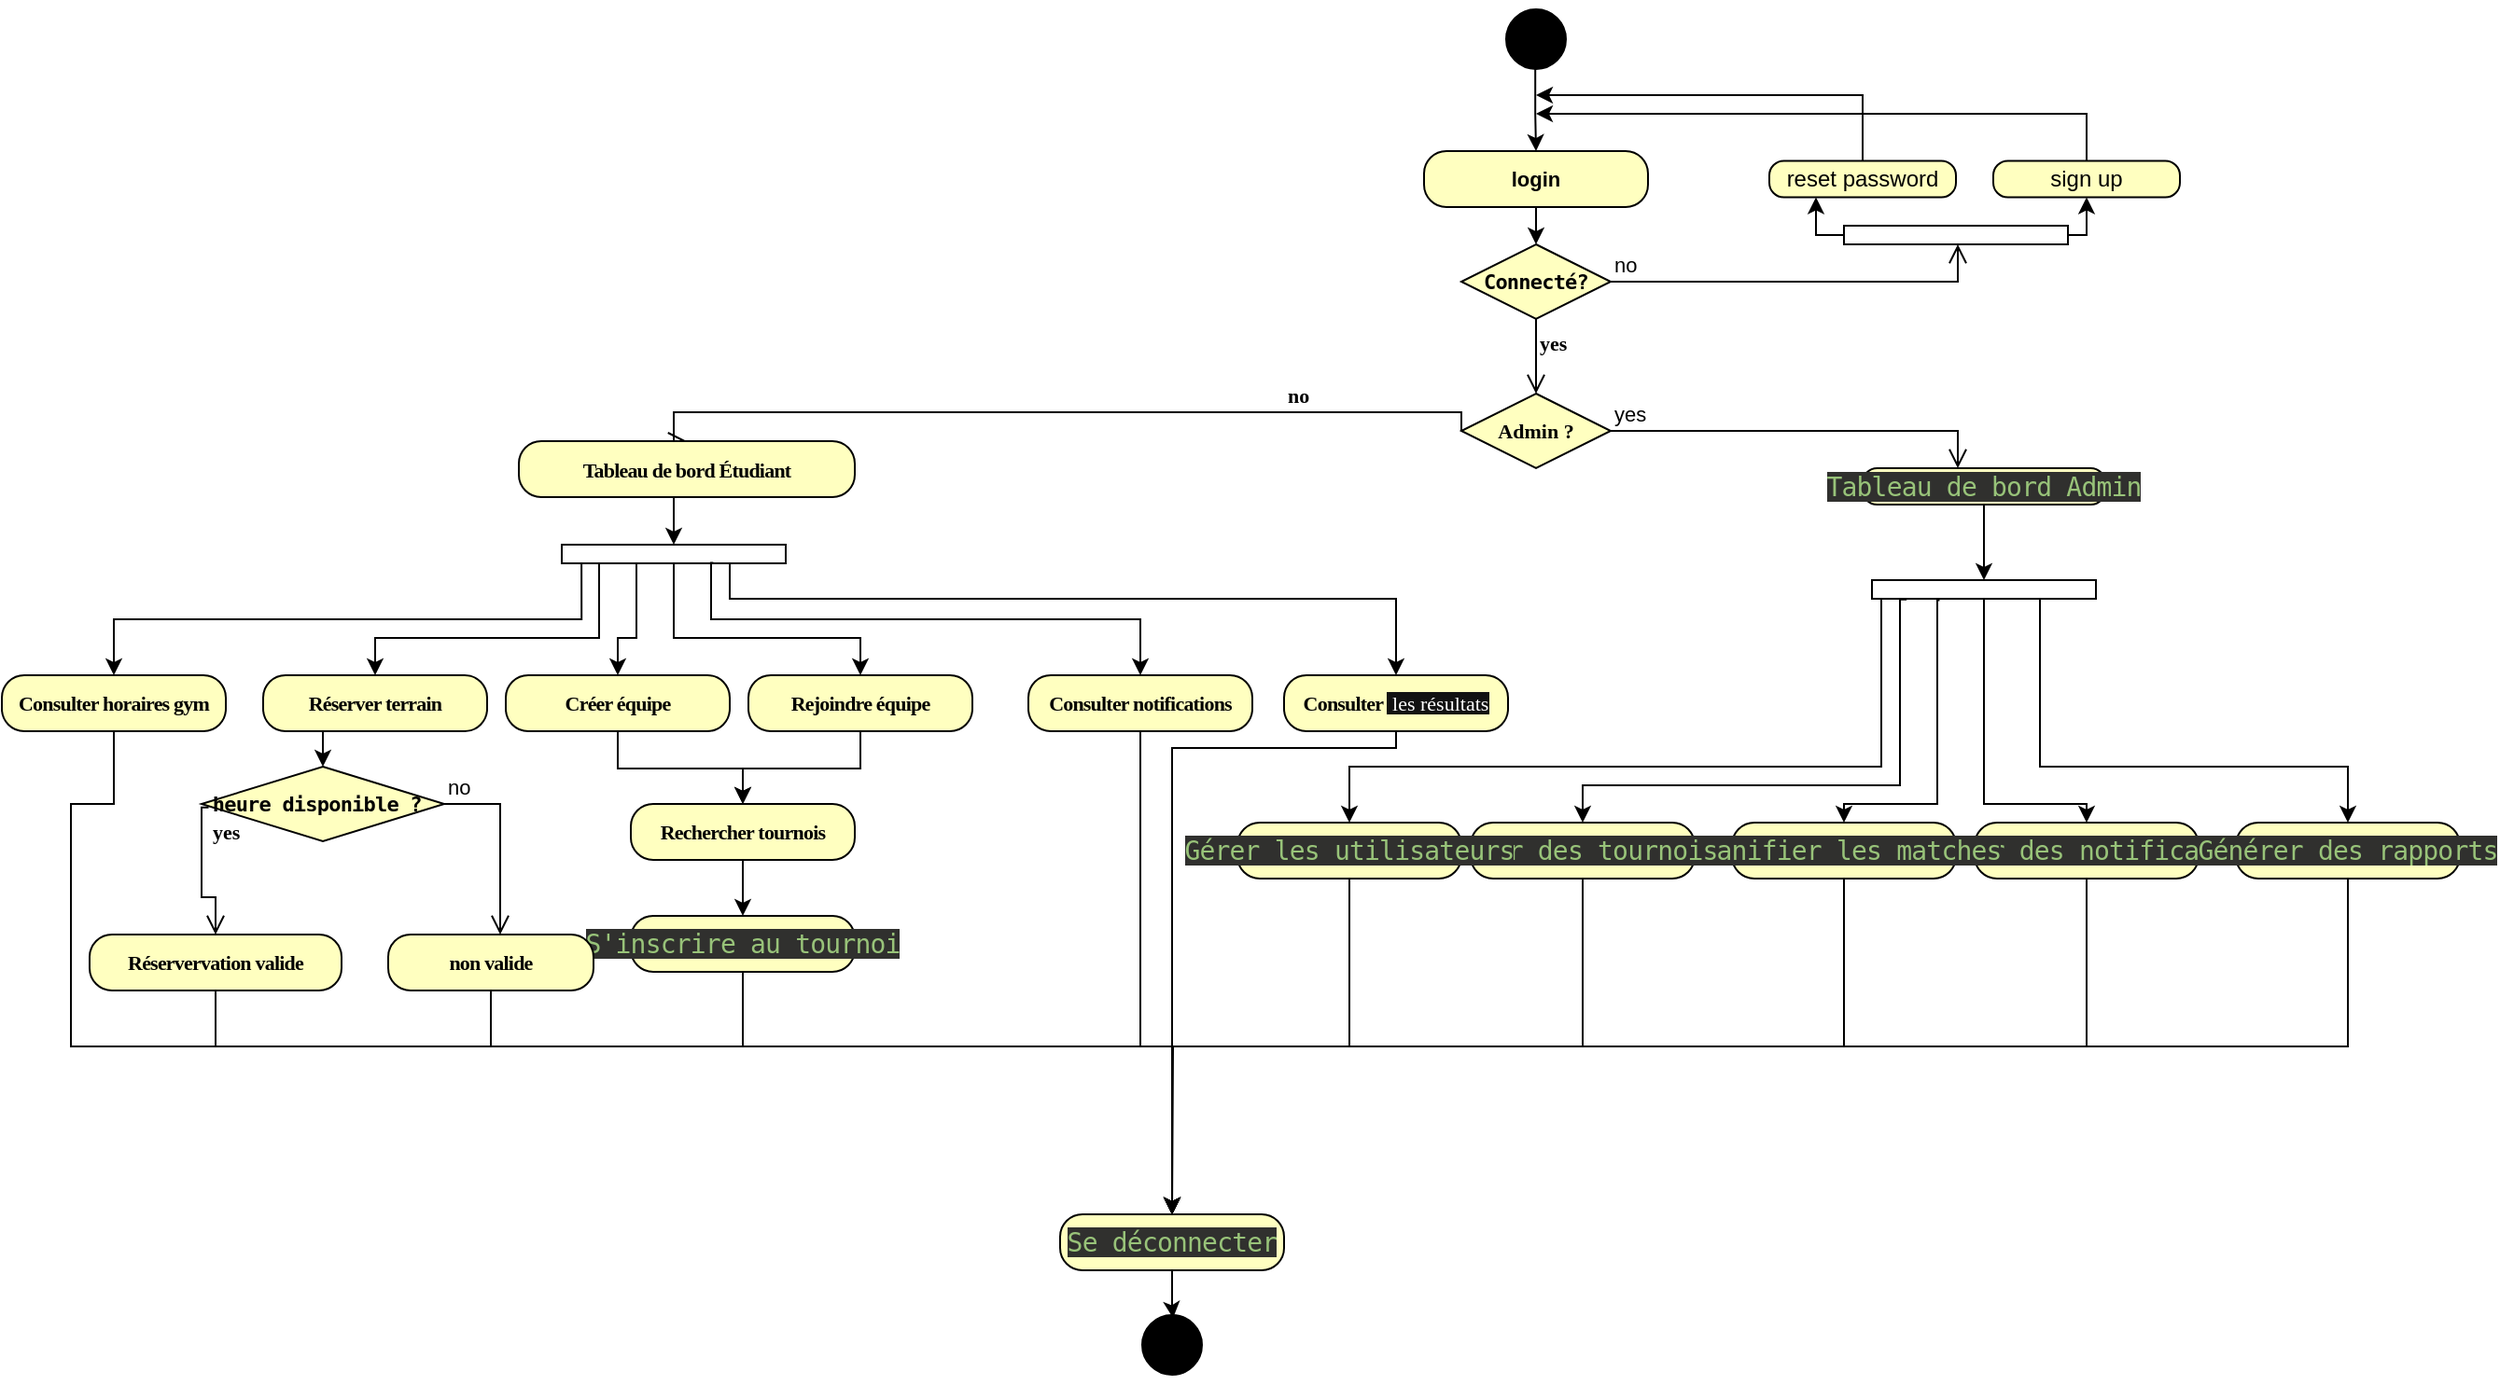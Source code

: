 <mxfile version="26.2.9">
  <diagram name="Page-1" id="0783ab3e-0a74-02c8-0abd-f7b4e66b4bec">
    <mxGraphModel dx="3362" dy="22" grid="1" gridSize="10" guides="1" tooltips="1" connect="1" arrows="1" fold="1" page="1" pageScale="1" pageWidth="850" pageHeight="1100" background="none" math="0" shadow="0">
      <root>
        <mxCell id="0" />
        <mxCell id="1" parent="0" />
        <mxCell id="Hz0r1GJ9_ltTa88L3Xgl-5" style="edgeStyle=orthogonalEdgeStyle;rounded=0;orthogonalLoop=1;jettySize=auto;html=1;exitX=0.49;exitY=0.821;exitDx=0;exitDy=0;exitPerimeter=0;fontColor=default;labelBackgroundColor=none;fontSize=11;fontStyle=1" parent="1" source="Hz0r1GJ9_ltTa88L3Xgl-1" target="Hz0r1GJ9_ltTa88L3Xgl-3" edge="1">
          <mxGeometry relative="1" as="geometry" />
        </mxCell>
        <mxCell id="Hz0r1GJ9_ltTa88L3Xgl-1" value="" style="ellipse;html=1;shape=startState;fillColor=#000000;strokeColor=default;fontColor=default;labelBackgroundColor=none;fontSize=11;fontStyle=1" parent="1" vertex="1">
          <mxGeometry x="425" y="1100" width="40" height="40" as="geometry" />
        </mxCell>
        <mxCell id="Hz0r1GJ9_ltTa88L3Xgl-9" style="edgeStyle=orthogonalEdgeStyle;rounded=0;orthogonalLoop=1;jettySize=auto;html=1;exitX=0.5;exitY=1;exitDx=0;exitDy=0;entryX=0.5;entryY=0;entryDx=0;entryDy=0;fontColor=default;labelBackgroundColor=none;fontSize=11;fontStyle=1" parent="1" source="Hz0r1GJ9_ltTa88L3Xgl-3" target="Hz0r1GJ9_ltTa88L3Xgl-6" edge="1">
          <mxGeometry relative="1" as="geometry" />
        </mxCell>
        <mxCell id="Hz0r1GJ9_ltTa88L3Xgl-3" value="login" style="rounded=1;whiteSpace=wrap;html=1;arcSize=40;fontColor=default;fillColor=#ffffc0;strokeColor=default;labelBackgroundColor=none;fontSize=11;fontStyle=1" parent="1" vertex="1">
          <mxGeometry x="385" y="1180" width="120" height="30" as="geometry" />
        </mxCell>
        <mxCell id="Hz0r1GJ9_ltTa88L3Xgl-6" value="&lt;span style=&quot;font-family: &amp;quot;Fira Code&amp;quot;, &amp;quot;Fira Mono&amp;quot;, Menlo, Consolas, &amp;quot;DejaVu Sans Mono&amp;quot;, monospace; letter-spacing: -0.4px; text-align: left; white-space: pre;&quot;&gt;Connecté?&lt;/span&gt;" style="rhombus;whiteSpace=wrap;html=1;fontColor=default;fillColor=#ffffc0;strokeColor=default;labelBackgroundColor=none;fontSize=11;fontStyle=1" parent="1" vertex="1">
          <mxGeometry x="405" y="1230" width="80" height="40" as="geometry" />
        </mxCell>
        <mxCell id="Hz0r1GJ9_ltTa88L3Xgl-7" value="no" style="edgeStyle=orthogonalEdgeStyle;html=1;align=left;verticalAlign=bottom;endArrow=open;endSize=8;strokeColor=#000000;rounded=0;exitX=1;exitY=0.5;exitDx=0;exitDy=0;" parent="1" source="Hz0r1GJ9_ltTa88L3Xgl-6" edge="1">
          <mxGeometry x="-1" relative="1" as="geometry">
            <mxPoint x="671.0" y="1230" as="targetPoint" />
            <mxPoint x="570" y="1249.75" as="sourcePoint" />
            <Array as="points">
              <mxPoint x="671" y="1250" />
            </Array>
          </mxGeometry>
        </mxCell>
        <mxCell id="Hz0r1GJ9_ltTa88L3Xgl-8" value="yes" style="edgeStyle=orthogonalEdgeStyle;html=1;align=left;verticalAlign=top;endArrow=open;endSize=8;strokeColor=#000000;rounded=0;fontColor=default;labelBackgroundColor=none;fontSize=11;fontStyle=1;fontFamily=Georgia;" parent="1" source="Hz0r1GJ9_ltTa88L3Xgl-6" target="x7ulBtDoPjCledtimS2O-2" edge="1">
          <mxGeometry x="-1" relative="1" as="geometry">
            <mxPoint x="445" y="1310" as="targetPoint" />
          </mxGeometry>
        </mxCell>
        <mxCell id="Hz0r1GJ9_ltTa88L3Xgl-22" style="edgeStyle=orthogonalEdgeStyle;rounded=0;orthogonalLoop=1;jettySize=auto;html=1;exitX=0.5;exitY=0;exitDx=0;exitDy=0;fontColor=default;labelBackgroundColor=none;fontSize=11;fontStyle=1" parent="1" source="Hz0r1GJ9_ltTa88L3Xgl-14" edge="1">
          <mxGeometry relative="1" as="geometry">
            <mxPoint x="445" y="1150" as="targetPoint" />
            <Array as="points">
              <mxPoint x="620" y="1150" />
            </Array>
          </mxGeometry>
        </mxCell>
        <mxCell id="Hz0r1GJ9_ltTa88L3Xgl-14" value="reset password" style="rounded=1;whiteSpace=wrap;html=1;arcSize=40;fontColor=#000000;fillColor=#ffffc0;strokeColor=default;" parent="1" vertex="1">
          <mxGeometry x="570" y="1185.25" width="100" height="19.5" as="geometry" />
        </mxCell>
        <mxCell id="Hz0r1GJ9_ltTa88L3Xgl-21" style="edgeStyle=orthogonalEdgeStyle;rounded=0;orthogonalLoop=1;jettySize=auto;html=1;" parent="1" source="Hz0r1GJ9_ltTa88L3Xgl-16" edge="1">
          <mxGeometry relative="1" as="geometry">
            <mxPoint x="445" y="1160" as="targetPoint" />
            <Array as="points">
              <mxPoint x="740" y="1160" />
            </Array>
          </mxGeometry>
        </mxCell>
        <mxCell id="Hz0r1GJ9_ltTa88L3Xgl-16" value="sign up" style="rounded=1;whiteSpace=wrap;html=1;arcSize=40;fontColor=#000000;fillColor=#ffffc0;strokeColor=default;" parent="1" vertex="1">
          <mxGeometry x="690" y="1185.25" width="100" height="19.5" as="geometry" />
        </mxCell>
        <mxCell id="Hz0r1GJ9_ltTa88L3Xgl-19" style="edgeStyle=orthogonalEdgeStyle;rounded=0;orthogonalLoop=1;jettySize=auto;html=1;entryX=0.5;entryY=1;entryDx=0;entryDy=0;" parent="1" source="Hz0r1GJ9_ltTa88L3Xgl-18" target="Hz0r1GJ9_ltTa88L3Xgl-16" edge="1">
          <mxGeometry relative="1" as="geometry">
            <Array as="points">
              <mxPoint x="740" y="1225" />
            </Array>
          </mxGeometry>
        </mxCell>
        <mxCell id="Hz0r1GJ9_ltTa88L3Xgl-20" style="edgeStyle=orthogonalEdgeStyle;rounded=0;orthogonalLoop=1;jettySize=auto;html=1;entryX=0.25;entryY=1;entryDx=0;entryDy=0;fontColor=default;labelBackgroundColor=none;fontSize=11;fontStyle=1" parent="1" source="Hz0r1GJ9_ltTa88L3Xgl-18" target="Hz0r1GJ9_ltTa88L3Xgl-14" edge="1">
          <mxGeometry relative="1" as="geometry">
            <Array as="points">
              <mxPoint x="595" y="1225" />
            </Array>
          </mxGeometry>
        </mxCell>
        <mxCell id="Hz0r1GJ9_ltTa88L3Xgl-18" value="" style="rounded=0;whiteSpace=wrap;html=1;fillColor=none;strokeColor=default;" parent="1" vertex="1">
          <mxGeometry x="610" y="1220" width="120" height="10" as="geometry" />
        </mxCell>
        <mxCell id="x7ulBtDoPjCledtimS2O-2" value="Admin ?" style="rhombus;whiteSpace=wrap;html=1;fontColor=default;fillColor=#ffffc0;strokeColor=default;labelBackgroundColor=none;fontSize=11;fontStyle=1;fontFamily=Georgia;" vertex="1" parent="1">
          <mxGeometry x="405" y="1310" width="80" height="40" as="geometry" />
        </mxCell>
        <mxCell id="x7ulBtDoPjCledtimS2O-3" value="yes" style="edgeStyle=orthogonalEdgeStyle;html=1;align=left;verticalAlign=bottom;endArrow=open;endSize=8;strokeColor=#000000;rounded=0;exitX=1;exitY=0.5;exitDx=0;exitDy=0;" edge="1" source="x7ulBtDoPjCledtimS2O-2" parent="1">
          <mxGeometry x="-1" relative="1" as="geometry">
            <mxPoint x="671" y="1350" as="targetPoint" />
            <mxPoint x="570" y="1329.75" as="sourcePoint" />
            <Array as="points">
              <mxPoint x="671" y="1330" />
            </Array>
          </mxGeometry>
        </mxCell>
        <mxCell id="x7ulBtDoPjCledtimS2O-6" value="no" style="edgeStyle=orthogonalEdgeStyle;html=1;align=left;verticalAlign=bottom;endArrow=open;endSize=8;strokeColor=#000000;rounded=0;exitX=0;exitY=0.5;exitDx=0;exitDy=0;entryX=0.5;entryY=0;entryDx=0;entryDy=0;labelBackgroundColor=none;fontColor=default;fontFamily=Georgia;fontStyle=1;fontSize=11;" edge="1" parent="1" source="x7ulBtDoPjCledtimS2O-2" target="x7ulBtDoPjCledtimS2O-8">
          <mxGeometry x="-0.538" relative="1" as="geometry">
            <mxPoint y="1300" as="targetPoint" />
            <mxPoint x="95" y="1325" as="sourcePoint" />
            <Array as="points">
              <mxPoint x="405" y="1320" />
              <mxPoint x="-17" y="1320" />
            </Array>
            <mxPoint as="offset" />
          </mxGeometry>
        </mxCell>
        <mxCell id="x7ulBtDoPjCledtimS2O-51" style="edgeStyle=orthogonalEdgeStyle;rounded=0;orthogonalLoop=1;jettySize=auto;html=1;entryX=0.5;entryY=0;entryDx=0;entryDy=0;" edge="1" parent="1" source="x7ulBtDoPjCledtimS2O-7" target="x7ulBtDoPjCledtimS2O-50">
          <mxGeometry relative="1" as="geometry" />
        </mxCell>
        <mxCell id="x7ulBtDoPjCledtimS2O-7" value="&lt;span style=&quot;color: rgb(152, 195, 121); font-family: &amp;quot;Fira Code&amp;quot;, &amp;quot;Fira Mono&amp;quot;, Menlo, Consolas, &amp;quot;DejaVu Sans Mono&amp;quot;, monospace; font-size: 14px; letter-spacing: -0.4px; text-align: left; white-space: pre; background-color: rgb(48, 48, 46);&quot;&gt;Tableau de bord Admin&lt;/span&gt;" style="rounded=1;whiteSpace=wrap;html=1;arcSize=40;fontColor=#000000;fillColor=#ffffc0;strokeColor=default;" vertex="1" parent="1">
          <mxGeometry x="620" y="1350" width="130" height="19.5" as="geometry" />
        </mxCell>
        <mxCell id="x7ulBtDoPjCledtimS2O-23" style="edgeStyle=orthogonalEdgeStyle;rounded=0;orthogonalLoop=1;jettySize=auto;html=1;exitX=0.5;exitY=1;exitDx=0;exitDy=0;entryX=0.5;entryY=0;entryDx=0;entryDy=0;labelBackgroundColor=none;fontColor=default;fontFamily=Georgia;fontStyle=1;fontSize=11;" edge="1" parent="1" source="x7ulBtDoPjCledtimS2O-8" target="x7ulBtDoPjCledtimS2O-21">
          <mxGeometry relative="1" as="geometry" />
        </mxCell>
        <mxCell id="x7ulBtDoPjCledtimS2O-8" value="&lt;span style=&quot;letter-spacing: -0.4px; text-align: left; white-space: pre;&quot;&gt;Tableau de bord Étudiant&lt;/span&gt;" style="rounded=1;whiteSpace=wrap;html=1;arcSize=40;fontColor=default;fillColor=#ffffc0;strokeColor=default;labelBackgroundColor=none;fontSize=11;fontStyle=1;fontFamily=Georgia;" vertex="1" parent="1">
          <mxGeometry x="-100" y="1335.5" width="180" height="30" as="geometry" />
        </mxCell>
        <mxCell id="x7ulBtDoPjCledtimS2O-33" style="edgeStyle=orthogonalEdgeStyle;rounded=0;orthogonalLoop=1;jettySize=auto;html=1;entryX=0.5;entryY=0;entryDx=0;entryDy=0;" edge="1" parent="1" source="x7ulBtDoPjCledtimS2O-9" target="x7ulBtDoPjCledtimS2O-11">
          <mxGeometry relative="1" as="geometry" />
        </mxCell>
        <mxCell id="x7ulBtDoPjCledtimS2O-9" value="&lt;span style=&quot;letter-spacing: -0.4px; text-align: left; white-space: pre;&quot;&gt;Rejoindre équipe&lt;/span&gt;" style="rounded=1;whiteSpace=wrap;html=1;arcSize=40;fontColor=default;fillColor=#ffffc0;strokeColor=default;labelBackgroundColor=none;fontSize=11;fontStyle=1;fontFamily=Georgia;" vertex="1" parent="1">
          <mxGeometry x="23" y="1461" width="120" height="30" as="geometry" />
        </mxCell>
        <mxCell id="x7ulBtDoPjCledtimS2O-66" style="edgeStyle=orthogonalEdgeStyle;rounded=0;orthogonalLoop=1;jettySize=auto;html=1;exitX=0.5;exitY=1;exitDx=0;exitDy=0;entryX=0.5;entryY=0;entryDx=0;entryDy=0;" edge="1" parent="1" source="x7ulBtDoPjCledtimS2O-10" target="x7ulBtDoPjCledtimS2O-57">
          <mxGeometry relative="1" as="geometry">
            <Array as="points">
              <mxPoint x="233" y="1660" />
              <mxPoint x="250" y="1660" />
            </Array>
          </mxGeometry>
        </mxCell>
        <mxCell id="x7ulBtDoPjCledtimS2O-10" value="&lt;span style=&quot;letter-spacing: -0.4px; text-align: left; white-space: pre;&quot;&gt;Consulter notifications&lt;/span&gt;" style="rounded=1;whiteSpace=wrap;html=1;arcSize=40;fontColor=default;fillColor=#ffffc0;strokeColor=default;labelBackgroundColor=none;fontSize=11;fontStyle=1;fontFamily=Georgia;" vertex="1" parent="1">
          <mxGeometry x="173" y="1461" width="120" height="30" as="geometry" />
        </mxCell>
        <mxCell id="x7ulBtDoPjCledtimS2O-37" value="" style="edgeStyle=orthogonalEdgeStyle;rounded=0;orthogonalLoop=1;jettySize=auto;html=1;" edge="1" parent="1" source="x7ulBtDoPjCledtimS2O-11" target="x7ulBtDoPjCledtimS2O-36">
          <mxGeometry relative="1" as="geometry" />
        </mxCell>
        <mxCell id="x7ulBtDoPjCledtimS2O-11" value="&lt;span style=&quot;letter-spacing: -0.4px; text-align: left; white-space: pre;&quot;&gt;Rechercher tournois&lt;/span&gt;" style="rounded=1;whiteSpace=wrap;html=1;arcSize=40;fontColor=default;fillColor=#ffffc0;strokeColor=default;labelBackgroundColor=none;fontSize=11;fontStyle=1;fontFamily=Georgia;" vertex="1" parent="1">
          <mxGeometry x="-40" y="1530" width="120" height="30" as="geometry" />
        </mxCell>
        <mxCell id="x7ulBtDoPjCledtimS2O-32" style="edgeStyle=orthogonalEdgeStyle;rounded=0;orthogonalLoop=1;jettySize=auto;html=1;exitX=0.5;exitY=1;exitDx=0;exitDy=0;entryX=0.5;entryY=0;entryDx=0;entryDy=0;" edge="1" parent="1" source="x7ulBtDoPjCledtimS2O-12" target="x7ulBtDoPjCledtimS2O-11">
          <mxGeometry relative="1" as="geometry" />
        </mxCell>
        <mxCell id="x7ulBtDoPjCledtimS2O-12" value="&lt;span style=&quot;letter-spacing: -0.4px; text-align: left; white-space: pre;&quot;&gt;Créer équipe&lt;/span&gt;" style="rounded=1;whiteSpace=wrap;html=1;arcSize=40;fontColor=default;fillColor=#ffffc0;strokeColor=default;labelBackgroundColor=none;fontSize=11;fontStyle=1;fontFamily=Georgia;" vertex="1" parent="1">
          <mxGeometry x="-107" y="1461" width="120" height="30" as="geometry" />
        </mxCell>
        <mxCell id="x7ulBtDoPjCledtimS2O-41" style="edgeStyle=orthogonalEdgeStyle;rounded=0;orthogonalLoop=1;jettySize=auto;html=1;exitX=0.5;exitY=1;exitDx=0;exitDy=0;entryX=0.5;entryY=0;entryDx=0;entryDy=0;" edge="1" parent="1" source="x7ulBtDoPjCledtimS2O-13" target="x7ulBtDoPjCledtimS2O-38">
          <mxGeometry relative="1" as="geometry" />
        </mxCell>
        <mxCell id="x7ulBtDoPjCledtimS2O-13" value="&lt;span style=&quot;letter-spacing: -0.4px; text-align: left; white-space: pre;&quot;&gt;Réserver terrain&lt;/span&gt;" style="rounded=1;whiteSpace=wrap;html=1;arcSize=40;fontColor=default;fillColor=#ffffc0;strokeColor=default;labelBackgroundColor=none;fontSize=11;fontStyle=1;fontFamily=Georgia;" vertex="1" parent="1">
          <mxGeometry x="-237" y="1461" width="120" height="30" as="geometry" />
        </mxCell>
        <mxCell id="x7ulBtDoPjCledtimS2O-67" style="edgeStyle=orthogonalEdgeStyle;rounded=0;orthogonalLoop=1;jettySize=auto;html=1;exitX=0.5;exitY=1;exitDx=0;exitDy=0;" edge="1" parent="1" source="x7ulBtDoPjCledtimS2O-14">
          <mxGeometry relative="1" as="geometry">
            <mxPoint x="250" y="1760" as="targetPoint" />
            <Array as="points">
              <mxPoint x="-317" y="1530" />
              <mxPoint x="-340" y="1530" />
              <mxPoint x="-340" y="1660" />
              <mxPoint x="250" y="1660" />
            </Array>
          </mxGeometry>
        </mxCell>
        <mxCell id="x7ulBtDoPjCledtimS2O-14" value="&lt;span style=&quot;letter-spacing: -0.4px; text-align: left; white-space: pre;&quot;&gt;Consulter horaires gym&lt;/span&gt;" style="rounded=1;whiteSpace=wrap;html=1;arcSize=40;fontColor=default;fillColor=#ffffc0;strokeColor=default;labelBackgroundColor=none;fontSize=11;fontStyle=1;fontFamily=Georgia;" vertex="1" parent="1">
          <mxGeometry x="-377" y="1461" width="120" height="30" as="geometry" />
        </mxCell>
        <mxCell id="x7ulBtDoPjCledtimS2O-25" style="edgeStyle=orthogonalEdgeStyle;rounded=0;orthogonalLoop=1;jettySize=auto;html=1;exitX=0.5;exitY=1;exitDx=0;exitDy=0;entryX=0.5;entryY=0;entryDx=0;entryDy=0;labelBackgroundColor=none;fontColor=default;fontFamily=Georgia;fontStyle=1;fontSize=11;" edge="1" parent="1" source="x7ulBtDoPjCledtimS2O-21" target="x7ulBtDoPjCledtimS2O-9">
          <mxGeometry relative="1" as="geometry">
            <Array as="points">
              <mxPoint x="-17" y="1441" />
              <mxPoint x="83" y="1441" />
            </Array>
          </mxGeometry>
        </mxCell>
        <mxCell id="x7ulBtDoPjCledtimS2O-26" style="edgeStyle=orthogonalEdgeStyle;rounded=0;orthogonalLoop=1;jettySize=auto;html=1;entryX=0.5;entryY=0;entryDx=0;entryDy=0;exitX=0.677;exitY=0.981;exitDx=0;exitDy=0;exitPerimeter=0;labelBackgroundColor=none;fontColor=default;fontFamily=Georgia;fontStyle=1;fontSize=11;" edge="1" parent="1" source="x7ulBtDoPjCledtimS2O-21" target="x7ulBtDoPjCledtimS2O-10">
          <mxGeometry relative="1" as="geometry">
            <mxPoint x="156.636" y="1441" as="targetPoint" />
            <Array as="points">
              <mxPoint x="3" y="1401" />
              <mxPoint x="3" y="1431" />
              <mxPoint x="233" y="1431" />
            </Array>
          </mxGeometry>
        </mxCell>
        <mxCell id="x7ulBtDoPjCledtimS2O-28" style="edgeStyle=orthogonalEdgeStyle;rounded=0;orthogonalLoop=1;jettySize=auto;html=1;exitX=0.5;exitY=1;exitDx=0;exitDy=0;labelBackgroundColor=none;fontColor=default;fontFamily=Georgia;fontStyle=1;fontSize=11;" edge="1" parent="1" source="x7ulBtDoPjCledtimS2O-21" target="x7ulBtDoPjCledtimS2O-12">
          <mxGeometry relative="1" as="geometry">
            <Array as="points">
              <mxPoint x="-37" y="1401" />
              <mxPoint x="-37" y="1441" />
              <mxPoint x="-47" y="1441" />
            </Array>
          </mxGeometry>
        </mxCell>
        <mxCell id="x7ulBtDoPjCledtimS2O-29" style="edgeStyle=orthogonalEdgeStyle;rounded=0;orthogonalLoop=1;jettySize=auto;html=1;exitX=0.25;exitY=1;exitDx=0;exitDy=0;entryX=0.5;entryY=0;entryDx=0;entryDy=0;labelBackgroundColor=none;fontColor=default;fontFamily=Georgia;fontStyle=1;fontSize=11;" edge="1" parent="1" source="x7ulBtDoPjCledtimS2O-21" target="x7ulBtDoPjCledtimS2O-13">
          <mxGeometry relative="1" as="geometry">
            <Array as="points">
              <mxPoint x="-57" y="1401" />
              <mxPoint x="-57" y="1441" />
              <mxPoint x="-177" y="1441" />
            </Array>
          </mxGeometry>
        </mxCell>
        <mxCell id="x7ulBtDoPjCledtimS2O-35" style="edgeStyle=orthogonalEdgeStyle;rounded=0;orthogonalLoop=1;jettySize=auto;html=1;exitX=0.75;exitY=1;exitDx=0;exitDy=0;entryX=0.5;entryY=0;entryDx=0;entryDy=0;" edge="1" parent="1" source="x7ulBtDoPjCledtimS2O-21" target="x7ulBtDoPjCledtimS2O-34">
          <mxGeometry relative="1" as="geometry">
            <Array as="points">
              <mxPoint x="13" y="1420" />
              <mxPoint x="370" y="1420" />
            </Array>
          </mxGeometry>
        </mxCell>
        <mxCell id="x7ulBtDoPjCledtimS2O-21" value="" style="rounded=0;whiteSpace=wrap;html=1;fillColor=none;strokeColor=default;labelBackgroundColor=none;fontColor=default;fontFamily=Georgia;fontStyle=1;fontSize=11;" vertex="1" parent="1">
          <mxGeometry x="-77" y="1391" width="120" height="10" as="geometry" />
        </mxCell>
        <mxCell id="x7ulBtDoPjCledtimS2O-27" style="edgeStyle=orthogonalEdgeStyle;rounded=0;orthogonalLoop=1;jettySize=auto;html=1;entryX=0.5;entryY=0;entryDx=0;entryDy=0;exitX=0.088;exitY=1.032;exitDx=0;exitDy=0;exitPerimeter=0;labelBackgroundColor=none;fontColor=default;fontFamily=Georgia;fontStyle=1;fontSize=11;" edge="1" parent="1" source="x7ulBtDoPjCledtimS2O-21" target="x7ulBtDoPjCledtimS2O-14">
          <mxGeometry relative="1" as="geometry">
            <mxPoint x="-7" y="1401" as="sourcePoint" />
            <Array as="points">
              <mxPoint x="-66" y="1431" />
              <mxPoint x="-317" y="1431" />
            </Array>
          </mxGeometry>
        </mxCell>
        <mxCell id="x7ulBtDoPjCledtimS2O-68" style="edgeStyle=orthogonalEdgeStyle;rounded=0;orthogonalLoop=1;jettySize=auto;html=1;exitX=0.5;exitY=1;exitDx=0;exitDy=0;" edge="1" parent="1" source="x7ulBtDoPjCledtimS2O-34">
          <mxGeometry relative="1" as="geometry">
            <mxPoint x="250" y="1750" as="targetPoint" />
            <Array as="points">
              <mxPoint x="370" y="1500" />
              <mxPoint x="250" y="1500" />
            </Array>
          </mxGeometry>
        </mxCell>
        <mxCell id="x7ulBtDoPjCledtimS2O-34" value="&lt;span style=&quot;letter-spacing: -0.4px; text-align: left; white-space: pre;&quot;&gt;Consulter &lt;/span&gt;&lt;span style=&quot;color: rgb(255, 255, 255); font-weight: 400; background-color: rgb(18, 18, 18);&quot;&gt;&amp;nbsp;les résultats&lt;/span&gt;" style="rounded=1;whiteSpace=wrap;html=1;arcSize=40;fontColor=default;fillColor=#ffffc0;strokeColor=default;labelBackgroundColor=none;fontSize=11;fontStyle=1;fontFamily=Georgia;" vertex="1" parent="1">
          <mxGeometry x="310" y="1461" width="120" height="30" as="geometry" />
        </mxCell>
        <mxCell id="x7ulBtDoPjCledtimS2O-60" style="edgeStyle=orthogonalEdgeStyle;rounded=0;orthogonalLoop=1;jettySize=auto;html=1;" edge="1" parent="1" source="x7ulBtDoPjCledtimS2O-36">
          <mxGeometry relative="1" as="geometry">
            <mxPoint x="250.0" y="1750" as="targetPoint" />
            <Array as="points">
              <mxPoint x="20" y="1660" />
              <mxPoint x="250" y="1660" />
            </Array>
          </mxGeometry>
        </mxCell>
        <mxCell id="x7ulBtDoPjCledtimS2O-36" value="&lt;span style=&quot;color: rgb(152, 195, 121); font-family: &amp;quot;Fira Code&amp;quot;, &amp;quot;Fira Mono&amp;quot;, Menlo, Consolas, &amp;quot;DejaVu Sans Mono&amp;quot;, monospace; font-size: 14px; font-weight: 400; letter-spacing: -0.4px; text-align: left; white-space: pre; background-color: rgb(48, 48, 46);&quot;&gt;S&#39;inscrire au tournoi&lt;/span&gt;" style="rounded=1;whiteSpace=wrap;html=1;arcSize=40;fontColor=default;fillColor=#ffffc0;strokeColor=default;labelBackgroundColor=none;fontSize=11;fontStyle=1;fontFamily=Georgia;" vertex="1" parent="1">
          <mxGeometry x="-40" y="1590" width="120" height="30" as="geometry" />
        </mxCell>
        <mxCell id="x7ulBtDoPjCledtimS2O-38" value="&lt;span style=&quot;font-family: &amp;quot;Fira Code&amp;quot;, &amp;quot;Fira Mono&amp;quot;, Menlo, Consolas, &amp;quot;DejaVu Sans Mono&amp;quot;, monospace; letter-spacing: -0.4px; text-align: left; white-space: pre;&quot;&gt;heure disponible ? &lt;/span&gt;" style="rhombus;whiteSpace=wrap;html=1;fontColor=default;fillColor=#ffffc0;strokeColor=default;labelBackgroundColor=none;fontSize=11;fontStyle=1" vertex="1" parent="1">
          <mxGeometry x="-270" y="1510" width="130" height="40" as="geometry" />
        </mxCell>
        <mxCell id="x7ulBtDoPjCledtimS2O-39" value="no" style="edgeStyle=orthogonalEdgeStyle;html=1;align=left;verticalAlign=bottom;endArrow=open;endSize=8;strokeColor=#000000;rounded=0;exitX=1;exitY=0.5;exitDx=0;exitDy=0;" edge="1" source="x7ulBtDoPjCledtimS2O-38" parent="1">
          <mxGeometry x="-1" relative="1" as="geometry">
            <mxPoint x="-110" y="1600" as="targetPoint" />
            <mxPoint x="-55" y="1529.75" as="sourcePoint" />
            <Array as="points">
              <mxPoint x="-110" y="1530" />
              <mxPoint x="-110" y="1590" />
            </Array>
          </mxGeometry>
        </mxCell>
        <mxCell id="x7ulBtDoPjCledtimS2O-40" value="yes" style="edgeStyle=orthogonalEdgeStyle;html=1;align=left;verticalAlign=top;endArrow=open;endSize=8;strokeColor=#000000;rounded=0;fontColor=default;labelBackgroundColor=none;fontSize=11;fontStyle=1;fontFamily=Georgia;entryX=0.5;entryY=0;entryDx=0;entryDy=0;exitX=0.029;exitY=0.547;exitDx=0;exitDy=0;exitPerimeter=0;" edge="1" source="x7ulBtDoPjCledtimS2O-38" parent="1" target="x7ulBtDoPjCledtimS2O-42">
          <mxGeometry x="-1" relative="1" as="geometry">
            <mxPoint x="-205" y="1590" as="targetPoint" />
            <Array as="points">
              <mxPoint x="-270" y="1532" />
              <mxPoint x="-270" y="1580" />
              <mxPoint x="-262" y="1580" />
            </Array>
          </mxGeometry>
        </mxCell>
        <mxCell id="x7ulBtDoPjCledtimS2O-58" style="edgeStyle=orthogonalEdgeStyle;rounded=0;orthogonalLoop=1;jettySize=auto;html=1;entryX=0.5;entryY=0;entryDx=0;entryDy=0;" edge="1" parent="1" source="x7ulBtDoPjCledtimS2O-42" target="x7ulBtDoPjCledtimS2O-57">
          <mxGeometry relative="1" as="geometry">
            <Array as="points">
              <mxPoint x="-262" y="1660" />
              <mxPoint x="250" y="1660" />
            </Array>
          </mxGeometry>
        </mxCell>
        <mxCell id="x7ulBtDoPjCledtimS2O-42" value="&lt;span style=&quot;letter-spacing: -0.4px; text-align: left; white-space: pre;&quot;&gt;Réservervation valide&lt;/span&gt;" style="rounded=1;whiteSpace=wrap;html=1;arcSize=40;fontColor=default;fillColor=#ffffc0;strokeColor=default;labelBackgroundColor=none;fontSize=11;fontStyle=1;fontFamily=Georgia;" vertex="1" parent="1">
          <mxGeometry x="-330" y="1600" width="135" height="30" as="geometry" />
        </mxCell>
        <mxCell id="x7ulBtDoPjCledtimS2O-59" style="edgeStyle=orthogonalEdgeStyle;rounded=0;orthogonalLoop=1;jettySize=auto;html=1;exitX=0.5;exitY=1;exitDx=0;exitDy=0;" edge="1" parent="1" source="x7ulBtDoPjCledtimS2O-43">
          <mxGeometry relative="1" as="geometry">
            <mxPoint x="250.0" y="1750" as="targetPoint" />
            <Array as="points">
              <mxPoint x="-115" y="1660" />
              <mxPoint x="250" y="1660" />
            </Array>
          </mxGeometry>
        </mxCell>
        <mxCell id="x7ulBtDoPjCledtimS2O-43" value="&lt;span style=&quot;letter-spacing: -0.4px; text-align: left; white-space: pre;&quot;&gt;non valide&lt;/span&gt;" style="rounded=1;whiteSpace=wrap;html=1;arcSize=40;fontColor=default;fillColor=#ffffc0;strokeColor=default;labelBackgroundColor=none;fontSize=11;fontStyle=1;fontFamily=Georgia;" vertex="1" parent="1">
          <mxGeometry x="-170" y="1600" width="110" height="30" as="geometry" />
        </mxCell>
        <mxCell id="x7ulBtDoPjCledtimS2O-64" style="edgeStyle=orthogonalEdgeStyle;rounded=0;orthogonalLoop=1;jettySize=auto;html=1;" edge="1" parent="1" source="x7ulBtDoPjCledtimS2O-44" target="x7ulBtDoPjCledtimS2O-57">
          <mxGeometry relative="1" as="geometry">
            <Array as="points">
              <mxPoint x="740" y="1660" />
              <mxPoint x="250" y="1660" />
            </Array>
          </mxGeometry>
        </mxCell>
        <mxCell id="x7ulBtDoPjCledtimS2O-44" value="&lt;span style=&quot;color: rgb(152, 195, 121); font-family: &amp;quot;Fira Code&amp;quot;, &amp;quot;Fira Mono&amp;quot;, Menlo, Consolas, &amp;quot;DejaVu Sans Mono&amp;quot;, monospace; font-size: 14px; font-weight: 400; letter-spacing: -0.4px; text-align: left; white-space: pre; background-color: rgb(48, 48, 46);&quot;&gt;Envoyer des notifications&lt;/span&gt;" style="rounded=1;whiteSpace=wrap;html=1;arcSize=40;fontColor=default;fillColor=#ffffc0;strokeColor=default;labelBackgroundColor=none;fontSize=11;fontStyle=1;fontFamily=Georgia;" vertex="1" parent="1">
          <mxGeometry x="680" y="1540" width="120" height="30" as="geometry" />
        </mxCell>
        <mxCell id="x7ulBtDoPjCledtimS2O-63" style="edgeStyle=orthogonalEdgeStyle;rounded=0;orthogonalLoop=1;jettySize=auto;html=1;exitX=0.5;exitY=1;exitDx=0;exitDy=0;" edge="1" parent="1" source="x7ulBtDoPjCledtimS2O-45">
          <mxGeometry relative="1" as="geometry">
            <mxPoint x="250.0" y="1750" as="targetPoint" />
          </mxGeometry>
        </mxCell>
        <mxCell id="x7ulBtDoPjCledtimS2O-45" value="&lt;span style=&quot;color: rgb(152, 195, 121); font-family: &amp;quot;Fira Code&amp;quot;, &amp;quot;Fira Mono&amp;quot;, Menlo, Consolas, &amp;quot;DejaVu Sans Mono&amp;quot;, monospace; font-size: 14px; font-weight: 400; letter-spacing: -0.4px; text-align: left; white-space: pre; background-color: rgb(48, 48, 46);&quot;&gt;Planifier les matches&lt;/span&gt;" style="rounded=1;whiteSpace=wrap;html=1;arcSize=40;fontColor=default;fillColor=#ffffc0;strokeColor=default;labelBackgroundColor=none;fontSize=11;fontStyle=1;fontFamily=Georgia;" vertex="1" parent="1">
          <mxGeometry x="550" y="1540" width="120" height="30" as="geometry" />
        </mxCell>
        <mxCell id="x7ulBtDoPjCledtimS2O-62" style="edgeStyle=orthogonalEdgeStyle;rounded=0;orthogonalLoop=1;jettySize=auto;html=1;exitX=0.5;exitY=1;exitDx=0;exitDy=0;entryX=0.5;entryY=0;entryDx=0;entryDy=0;" edge="1" parent="1" source="x7ulBtDoPjCledtimS2O-46" target="x7ulBtDoPjCledtimS2O-57">
          <mxGeometry relative="1" as="geometry">
            <mxPoint x="250.0" y="1740" as="targetPoint" />
          </mxGeometry>
        </mxCell>
        <mxCell id="x7ulBtDoPjCledtimS2O-46" value="&lt;span style=&quot;color: rgb(152, 195, 121); font-family: &amp;quot;Fira Code&amp;quot;, &amp;quot;Fira Mono&amp;quot;, Menlo, Consolas, &amp;quot;DejaVu Sans Mono&amp;quot;, monospace; font-size: 14px; font-weight: 400; letter-spacing: -0.4px; text-align: left; white-space: pre; background-color: rgb(48, 48, 46);&quot;&gt;Créer des tournois&lt;/span&gt;" style="rounded=1;whiteSpace=wrap;html=1;arcSize=40;fontColor=default;fillColor=#ffffc0;strokeColor=default;labelBackgroundColor=none;fontSize=11;fontStyle=1;fontFamily=Georgia;" vertex="1" parent="1">
          <mxGeometry x="410" y="1540" width="120" height="30" as="geometry" />
        </mxCell>
        <mxCell id="x7ulBtDoPjCledtimS2O-61" style="edgeStyle=orthogonalEdgeStyle;rounded=0;orthogonalLoop=1;jettySize=auto;html=1;exitX=0.5;exitY=1;exitDx=0;exitDy=0;entryX=0.5;entryY=0;entryDx=0;entryDy=0;" edge="1" parent="1" source="x7ulBtDoPjCledtimS2O-47" target="x7ulBtDoPjCledtimS2O-57">
          <mxGeometry relative="1" as="geometry" />
        </mxCell>
        <mxCell id="x7ulBtDoPjCledtimS2O-47" value="&lt;span style=&quot;color: rgb(152, 195, 121); font-family: &amp;quot;Fira Code&amp;quot;, &amp;quot;Fira Mono&amp;quot;, Menlo, Consolas, &amp;quot;DejaVu Sans Mono&amp;quot;, monospace; font-size: 14px; font-weight: 400; letter-spacing: -0.4px; text-align: left; white-space: pre; background-color: rgb(48, 48, 46);&quot;&gt;Gérer les utilisateurs&lt;/span&gt;" style="rounded=1;whiteSpace=wrap;html=1;arcSize=40;fontColor=default;fillColor=#ffffc0;strokeColor=default;labelBackgroundColor=none;fontSize=11;fontStyle=1;fontFamily=Georgia;" vertex="1" parent="1">
          <mxGeometry x="285" y="1540" width="120" height="30" as="geometry" />
        </mxCell>
        <mxCell id="x7ulBtDoPjCledtimS2O-65" style="edgeStyle=orthogonalEdgeStyle;rounded=0;orthogonalLoop=1;jettySize=auto;html=1;exitX=0.5;exitY=1;exitDx=0;exitDy=0;entryX=0.5;entryY=0;entryDx=0;entryDy=0;" edge="1" parent="1" source="x7ulBtDoPjCledtimS2O-48" target="x7ulBtDoPjCledtimS2O-57">
          <mxGeometry relative="1" as="geometry" />
        </mxCell>
        <mxCell id="x7ulBtDoPjCledtimS2O-48" value="&lt;span style=&quot;color: rgb(152, 195, 121); font-family: &amp;quot;Fira Code&amp;quot;, &amp;quot;Fira Mono&amp;quot;, Menlo, Consolas, &amp;quot;DejaVu Sans Mono&amp;quot;, monospace; font-size: 14px; font-weight: 400; letter-spacing: -0.4px; text-align: left; white-space: pre; background-color: rgb(48, 48, 46);&quot;&gt;Générer des rapports&lt;/span&gt;" style="rounded=1;whiteSpace=wrap;html=1;arcSize=40;fontColor=default;fillColor=#ffffc0;strokeColor=default;labelBackgroundColor=none;fontSize=11;fontStyle=1;fontFamily=Georgia;" vertex="1" parent="1">
          <mxGeometry x="820" y="1540" width="120" height="30" as="geometry" />
        </mxCell>
        <mxCell id="x7ulBtDoPjCledtimS2O-52" style="edgeStyle=orthogonalEdgeStyle;rounded=0;orthogonalLoop=1;jettySize=auto;html=1;exitX=0;exitY=1;exitDx=0;exitDy=0;entryX=0.5;entryY=0;entryDx=0;entryDy=0;" edge="1" parent="1" source="x7ulBtDoPjCledtimS2O-50" target="x7ulBtDoPjCledtimS2O-47">
          <mxGeometry relative="1" as="geometry">
            <Array as="points">
              <mxPoint x="630" y="1420" />
              <mxPoint x="630" y="1510" />
              <mxPoint x="345" y="1510" />
            </Array>
          </mxGeometry>
        </mxCell>
        <mxCell id="x7ulBtDoPjCledtimS2O-53" style="edgeStyle=orthogonalEdgeStyle;rounded=0;orthogonalLoop=1;jettySize=auto;html=1;exitX=0.155;exitY=1.04;exitDx=0;exitDy=0;entryX=0.5;entryY=0;entryDx=0;entryDy=0;exitPerimeter=0;" edge="1" parent="1" source="x7ulBtDoPjCledtimS2O-50" target="x7ulBtDoPjCledtimS2O-46">
          <mxGeometry relative="1" as="geometry">
            <Array as="points">
              <mxPoint x="640" y="1420" />
              <mxPoint x="640" y="1520" />
              <mxPoint x="470" y="1520" />
            </Array>
          </mxGeometry>
        </mxCell>
        <mxCell id="x7ulBtDoPjCledtimS2O-54" style="edgeStyle=orthogonalEdgeStyle;rounded=0;orthogonalLoop=1;jettySize=auto;html=1;exitX=0.302;exitY=1.08;exitDx=0;exitDy=0;exitPerimeter=0;" edge="1" parent="1" source="x7ulBtDoPjCledtimS2O-50" target="x7ulBtDoPjCledtimS2O-45">
          <mxGeometry relative="1" as="geometry">
            <Array as="points">
              <mxPoint x="660" y="1421" />
              <mxPoint x="660" y="1530" />
              <mxPoint x="610" y="1530" />
            </Array>
          </mxGeometry>
        </mxCell>
        <mxCell id="x7ulBtDoPjCledtimS2O-55" style="edgeStyle=orthogonalEdgeStyle;rounded=0;orthogonalLoop=1;jettySize=auto;html=1;exitX=0.5;exitY=1;exitDx=0;exitDy=0;" edge="1" parent="1" source="x7ulBtDoPjCledtimS2O-50" target="x7ulBtDoPjCledtimS2O-44">
          <mxGeometry relative="1" as="geometry">
            <Array as="points">
              <mxPoint x="685" y="1530" />
              <mxPoint x="740" y="1530" />
            </Array>
          </mxGeometry>
        </mxCell>
        <mxCell id="x7ulBtDoPjCledtimS2O-56" style="edgeStyle=orthogonalEdgeStyle;rounded=0;orthogonalLoop=1;jettySize=auto;html=1;exitX=0.75;exitY=1;exitDx=0;exitDy=0;entryX=0.5;entryY=0;entryDx=0;entryDy=0;" edge="1" parent="1" source="x7ulBtDoPjCledtimS2O-50" target="x7ulBtDoPjCledtimS2O-48">
          <mxGeometry relative="1" as="geometry">
            <Array as="points">
              <mxPoint x="715" y="1510" />
              <mxPoint x="880" y="1510" />
            </Array>
          </mxGeometry>
        </mxCell>
        <mxCell id="x7ulBtDoPjCledtimS2O-50" value="" style="rounded=0;whiteSpace=wrap;html=1;fillColor=none;strokeColor=default;labelBackgroundColor=none;fontColor=default;fontFamily=Georgia;fontStyle=1;fontSize=11;" vertex="1" parent="1">
          <mxGeometry x="625" y="1410" width="120" height="10" as="geometry" />
        </mxCell>
        <mxCell id="x7ulBtDoPjCledtimS2O-57" value="&lt;span style=&quot;color: rgb(152, 195, 121); font-family: &amp;quot;Fira Code&amp;quot;, &amp;quot;Fira Mono&amp;quot;, Menlo, Consolas, &amp;quot;DejaVu Sans Mono&amp;quot;, monospace; font-size: 14px; font-weight: 400; letter-spacing: -0.4px; text-align: left; white-space: pre; background-color: rgb(48, 48, 46);&quot;&gt;Se déconnecter&lt;/span&gt;" style="rounded=1;whiteSpace=wrap;html=1;arcSize=40;fontColor=default;fillColor=#ffffc0;strokeColor=default;labelBackgroundColor=none;fontSize=11;fontStyle=1;fontFamily=Georgia;" vertex="1" parent="1">
          <mxGeometry x="190" y="1750" width="120" height="30" as="geometry" />
        </mxCell>
        <mxCell id="x7ulBtDoPjCledtimS2O-69" value="" style="ellipse;html=1;shape=startState;fillColor=#000000;strokeColor=default;fontColor=default;labelBackgroundColor=none;fontSize=11;fontStyle=1" vertex="1" parent="1">
          <mxGeometry x="230" y="1800" width="40" height="40" as="geometry" />
        </mxCell>
        <mxCell id="x7ulBtDoPjCledtimS2O-70" style="edgeStyle=orthogonalEdgeStyle;rounded=0;orthogonalLoop=1;jettySize=auto;html=1;entryX=0.513;entryY=0.141;entryDx=0;entryDy=0;entryPerimeter=0;" edge="1" parent="1" source="x7ulBtDoPjCledtimS2O-57" target="x7ulBtDoPjCledtimS2O-69">
          <mxGeometry relative="1" as="geometry" />
        </mxCell>
      </root>
    </mxGraphModel>
  </diagram>
</mxfile>
